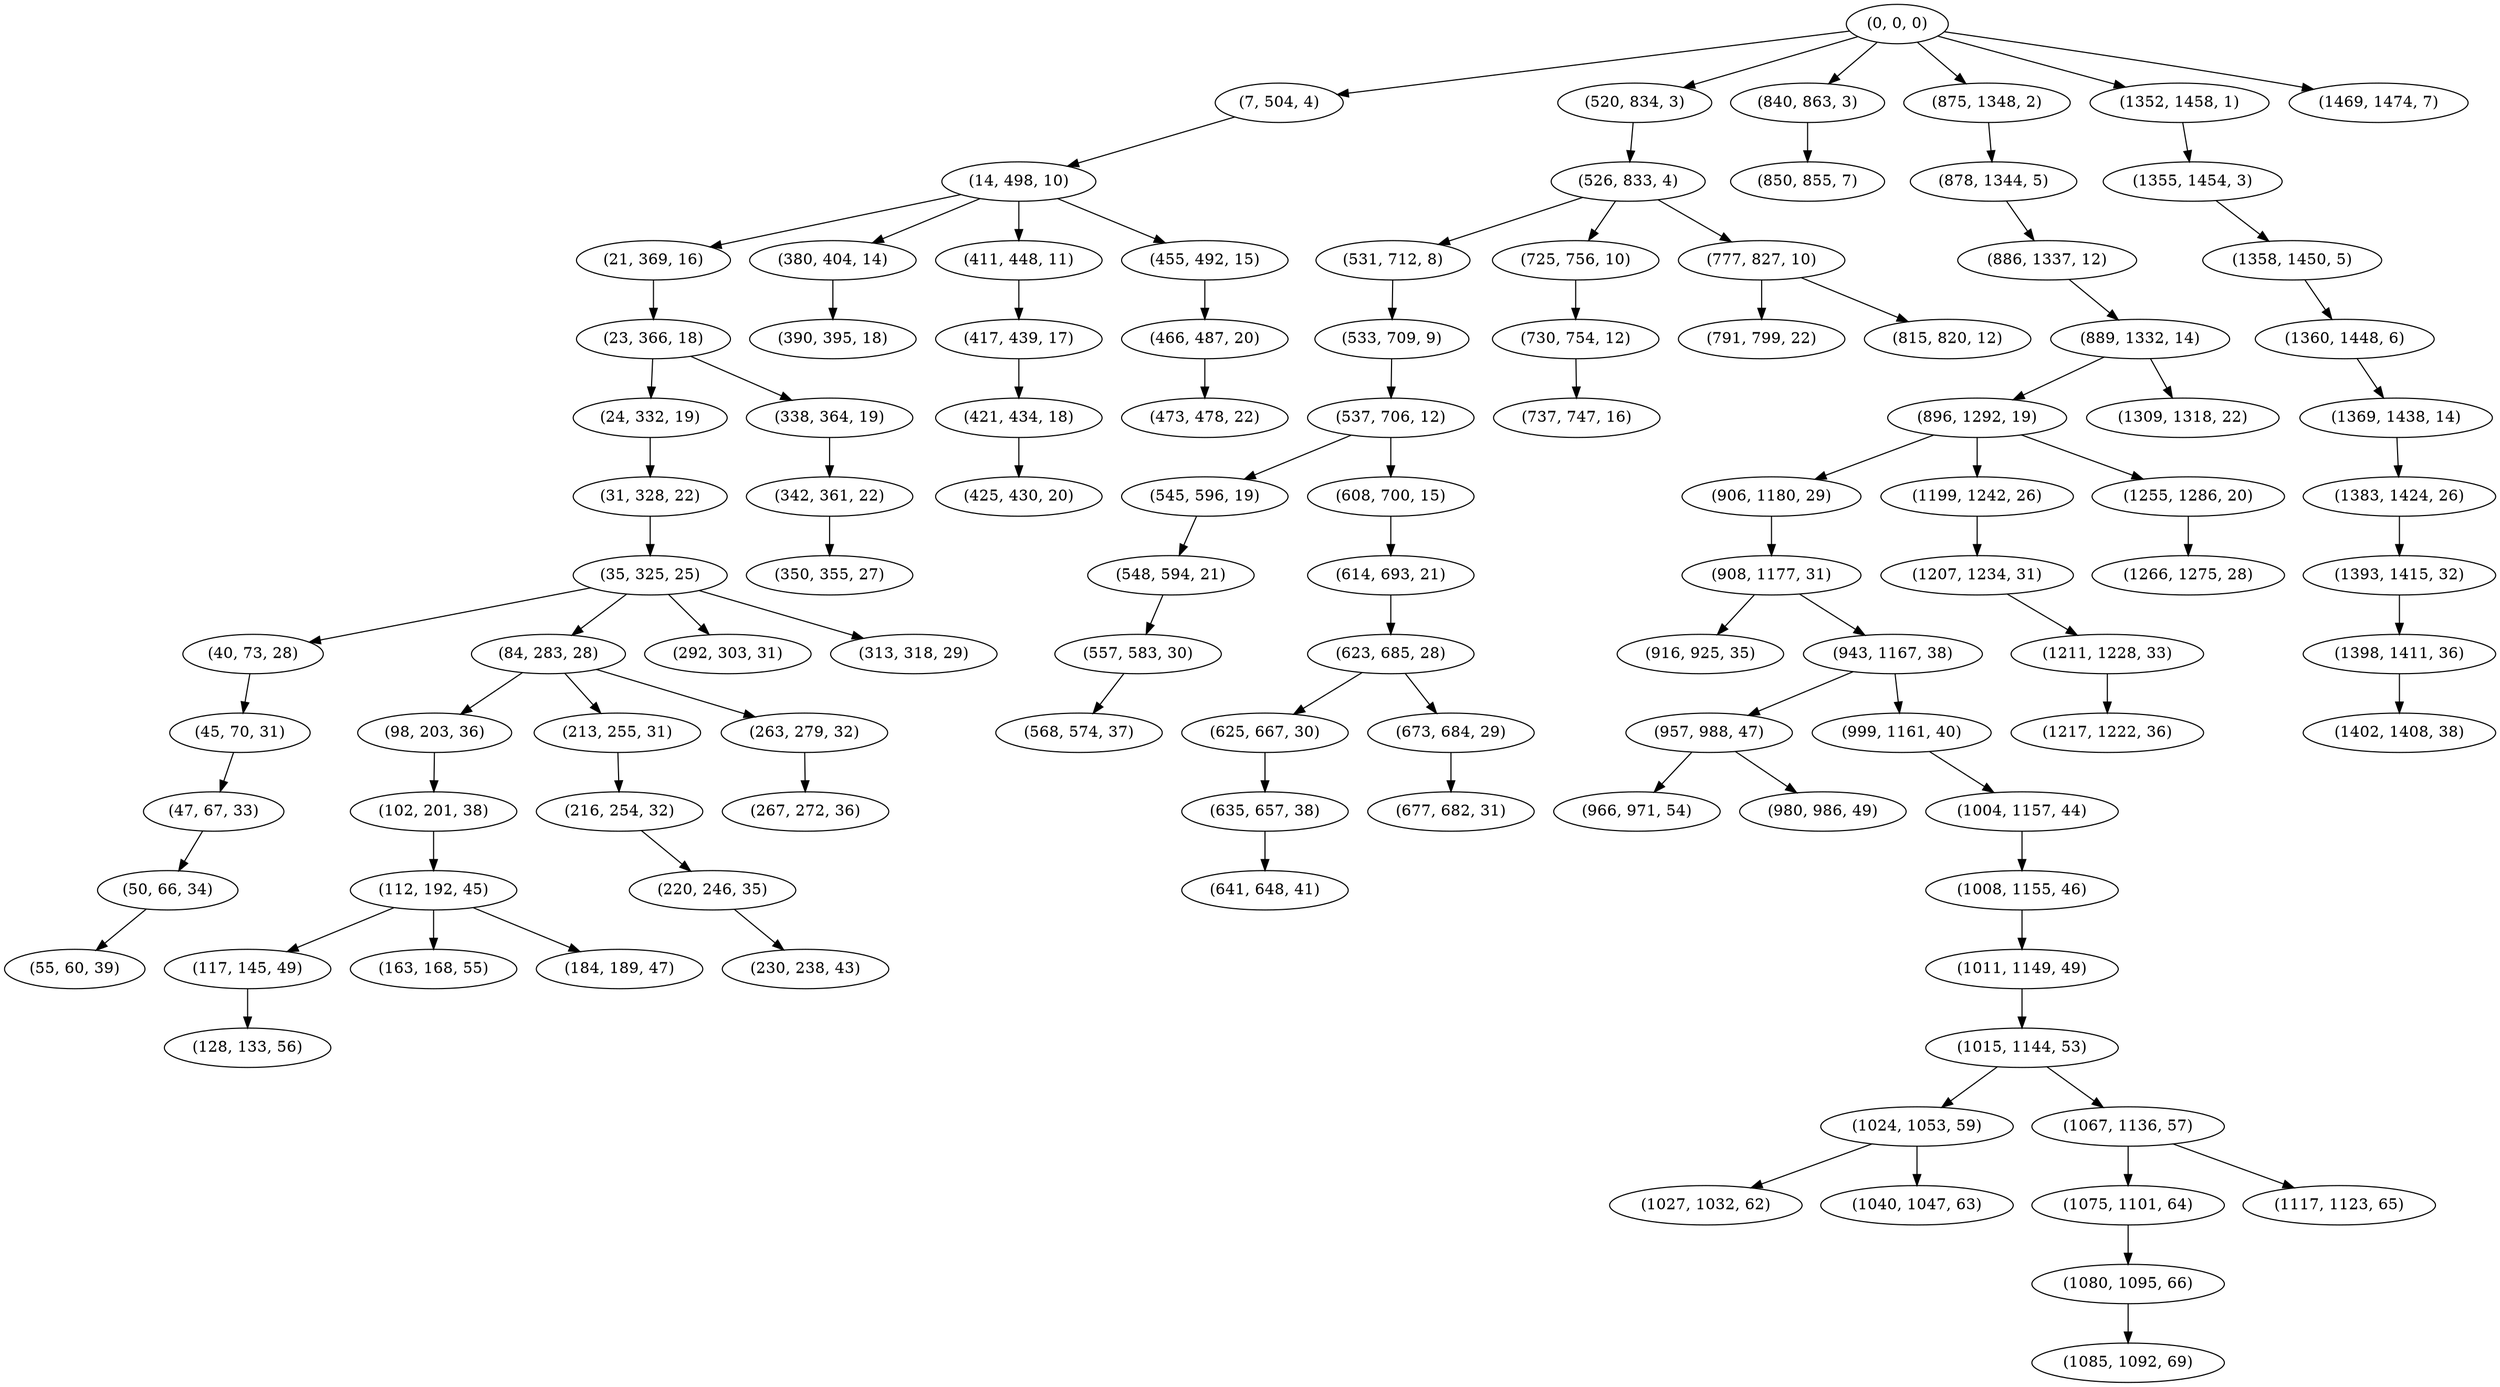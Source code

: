 digraph tree {
    "(0, 0, 0)";
    "(7, 504, 4)";
    "(14, 498, 10)";
    "(21, 369, 16)";
    "(23, 366, 18)";
    "(24, 332, 19)";
    "(31, 328, 22)";
    "(35, 325, 25)";
    "(40, 73, 28)";
    "(45, 70, 31)";
    "(47, 67, 33)";
    "(50, 66, 34)";
    "(55, 60, 39)";
    "(84, 283, 28)";
    "(98, 203, 36)";
    "(102, 201, 38)";
    "(112, 192, 45)";
    "(117, 145, 49)";
    "(128, 133, 56)";
    "(163, 168, 55)";
    "(184, 189, 47)";
    "(213, 255, 31)";
    "(216, 254, 32)";
    "(220, 246, 35)";
    "(230, 238, 43)";
    "(263, 279, 32)";
    "(267, 272, 36)";
    "(292, 303, 31)";
    "(313, 318, 29)";
    "(338, 364, 19)";
    "(342, 361, 22)";
    "(350, 355, 27)";
    "(380, 404, 14)";
    "(390, 395, 18)";
    "(411, 448, 11)";
    "(417, 439, 17)";
    "(421, 434, 18)";
    "(425, 430, 20)";
    "(455, 492, 15)";
    "(466, 487, 20)";
    "(473, 478, 22)";
    "(520, 834, 3)";
    "(526, 833, 4)";
    "(531, 712, 8)";
    "(533, 709, 9)";
    "(537, 706, 12)";
    "(545, 596, 19)";
    "(548, 594, 21)";
    "(557, 583, 30)";
    "(568, 574, 37)";
    "(608, 700, 15)";
    "(614, 693, 21)";
    "(623, 685, 28)";
    "(625, 667, 30)";
    "(635, 657, 38)";
    "(641, 648, 41)";
    "(673, 684, 29)";
    "(677, 682, 31)";
    "(725, 756, 10)";
    "(730, 754, 12)";
    "(737, 747, 16)";
    "(777, 827, 10)";
    "(791, 799, 22)";
    "(815, 820, 12)";
    "(840, 863, 3)";
    "(850, 855, 7)";
    "(875, 1348, 2)";
    "(878, 1344, 5)";
    "(886, 1337, 12)";
    "(889, 1332, 14)";
    "(896, 1292, 19)";
    "(906, 1180, 29)";
    "(908, 1177, 31)";
    "(916, 925, 35)";
    "(943, 1167, 38)";
    "(957, 988, 47)";
    "(966, 971, 54)";
    "(980, 986, 49)";
    "(999, 1161, 40)";
    "(1004, 1157, 44)";
    "(1008, 1155, 46)";
    "(1011, 1149, 49)";
    "(1015, 1144, 53)";
    "(1024, 1053, 59)";
    "(1027, 1032, 62)";
    "(1040, 1047, 63)";
    "(1067, 1136, 57)";
    "(1075, 1101, 64)";
    "(1080, 1095, 66)";
    "(1085, 1092, 69)";
    "(1117, 1123, 65)";
    "(1199, 1242, 26)";
    "(1207, 1234, 31)";
    "(1211, 1228, 33)";
    "(1217, 1222, 36)";
    "(1255, 1286, 20)";
    "(1266, 1275, 28)";
    "(1309, 1318, 22)";
    "(1352, 1458, 1)";
    "(1355, 1454, 3)";
    "(1358, 1450, 5)";
    "(1360, 1448, 6)";
    "(1369, 1438, 14)";
    "(1383, 1424, 26)";
    "(1393, 1415, 32)";
    "(1398, 1411, 36)";
    "(1402, 1408, 38)";
    "(1469, 1474, 7)";
    "(0, 0, 0)" -> "(7, 504, 4)";
    "(0, 0, 0)" -> "(520, 834, 3)";
    "(0, 0, 0)" -> "(840, 863, 3)";
    "(0, 0, 0)" -> "(875, 1348, 2)";
    "(0, 0, 0)" -> "(1352, 1458, 1)";
    "(0, 0, 0)" -> "(1469, 1474, 7)";
    "(7, 504, 4)" -> "(14, 498, 10)";
    "(14, 498, 10)" -> "(21, 369, 16)";
    "(14, 498, 10)" -> "(380, 404, 14)";
    "(14, 498, 10)" -> "(411, 448, 11)";
    "(14, 498, 10)" -> "(455, 492, 15)";
    "(21, 369, 16)" -> "(23, 366, 18)";
    "(23, 366, 18)" -> "(24, 332, 19)";
    "(23, 366, 18)" -> "(338, 364, 19)";
    "(24, 332, 19)" -> "(31, 328, 22)";
    "(31, 328, 22)" -> "(35, 325, 25)";
    "(35, 325, 25)" -> "(40, 73, 28)";
    "(35, 325, 25)" -> "(84, 283, 28)";
    "(35, 325, 25)" -> "(292, 303, 31)";
    "(35, 325, 25)" -> "(313, 318, 29)";
    "(40, 73, 28)" -> "(45, 70, 31)";
    "(45, 70, 31)" -> "(47, 67, 33)";
    "(47, 67, 33)" -> "(50, 66, 34)";
    "(50, 66, 34)" -> "(55, 60, 39)";
    "(84, 283, 28)" -> "(98, 203, 36)";
    "(84, 283, 28)" -> "(213, 255, 31)";
    "(84, 283, 28)" -> "(263, 279, 32)";
    "(98, 203, 36)" -> "(102, 201, 38)";
    "(102, 201, 38)" -> "(112, 192, 45)";
    "(112, 192, 45)" -> "(117, 145, 49)";
    "(112, 192, 45)" -> "(163, 168, 55)";
    "(112, 192, 45)" -> "(184, 189, 47)";
    "(117, 145, 49)" -> "(128, 133, 56)";
    "(213, 255, 31)" -> "(216, 254, 32)";
    "(216, 254, 32)" -> "(220, 246, 35)";
    "(220, 246, 35)" -> "(230, 238, 43)";
    "(263, 279, 32)" -> "(267, 272, 36)";
    "(338, 364, 19)" -> "(342, 361, 22)";
    "(342, 361, 22)" -> "(350, 355, 27)";
    "(380, 404, 14)" -> "(390, 395, 18)";
    "(411, 448, 11)" -> "(417, 439, 17)";
    "(417, 439, 17)" -> "(421, 434, 18)";
    "(421, 434, 18)" -> "(425, 430, 20)";
    "(455, 492, 15)" -> "(466, 487, 20)";
    "(466, 487, 20)" -> "(473, 478, 22)";
    "(520, 834, 3)" -> "(526, 833, 4)";
    "(526, 833, 4)" -> "(531, 712, 8)";
    "(526, 833, 4)" -> "(725, 756, 10)";
    "(526, 833, 4)" -> "(777, 827, 10)";
    "(531, 712, 8)" -> "(533, 709, 9)";
    "(533, 709, 9)" -> "(537, 706, 12)";
    "(537, 706, 12)" -> "(545, 596, 19)";
    "(537, 706, 12)" -> "(608, 700, 15)";
    "(545, 596, 19)" -> "(548, 594, 21)";
    "(548, 594, 21)" -> "(557, 583, 30)";
    "(557, 583, 30)" -> "(568, 574, 37)";
    "(608, 700, 15)" -> "(614, 693, 21)";
    "(614, 693, 21)" -> "(623, 685, 28)";
    "(623, 685, 28)" -> "(625, 667, 30)";
    "(623, 685, 28)" -> "(673, 684, 29)";
    "(625, 667, 30)" -> "(635, 657, 38)";
    "(635, 657, 38)" -> "(641, 648, 41)";
    "(673, 684, 29)" -> "(677, 682, 31)";
    "(725, 756, 10)" -> "(730, 754, 12)";
    "(730, 754, 12)" -> "(737, 747, 16)";
    "(777, 827, 10)" -> "(791, 799, 22)";
    "(777, 827, 10)" -> "(815, 820, 12)";
    "(840, 863, 3)" -> "(850, 855, 7)";
    "(875, 1348, 2)" -> "(878, 1344, 5)";
    "(878, 1344, 5)" -> "(886, 1337, 12)";
    "(886, 1337, 12)" -> "(889, 1332, 14)";
    "(889, 1332, 14)" -> "(896, 1292, 19)";
    "(889, 1332, 14)" -> "(1309, 1318, 22)";
    "(896, 1292, 19)" -> "(906, 1180, 29)";
    "(896, 1292, 19)" -> "(1199, 1242, 26)";
    "(896, 1292, 19)" -> "(1255, 1286, 20)";
    "(906, 1180, 29)" -> "(908, 1177, 31)";
    "(908, 1177, 31)" -> "(916, 925, 35)";
    "(908, 1177, 31)" -> "(943, 1167, 38)";
    "(943, 1167, 38)" -> "(957, 988, 47)";
    "(943, 1167, 38)" -> "(999, 1161, 40)";
    "(957, 988, 47)" -> "(966, 971, 54)";
    "(957, 988, 47)" -> "(980, 986, 49)";
    "(999, 1161, 40)" -> "(1004, 1157, 44)";
    "(1004, 1157, 44)" -> "(1008, 1155, 46)";
    "(1008, 1155, 46)" -> "(1011, 1149, 49)";
    "(1011, 1149, 49)" -> "(1015, 1144, 53)";
    "(1015, 1144, 53)" -> "(1024, 1053, 59)";
    "(1015, 1144, 53)" -> "(1067, 1136, 57)";
    "(1024, 1053, 59)" -> "(1027, 1032, 62)";
    "(1024, 1053, 59)" -> "(1040, 1047, 63)";
    "(1067, 1136, 57)" -> "(1075, 1101, 64)";
    "(1067, 1136, 57)" -> "(1117, 1123, 65)";
    "(1075, 1101, 64)" -> "(1080, 1095, 66)";
    "(1080, 1095, 66)" -> "(1085, 1092, 69)";
    "(1199, 1242, 26)" -> "(1207, 1234, 31)";
    "(1207, 1234, 31)" -> "(1211, 1228, 33)";
    "(1211, 1228, 33)" -> "(1217, 1222, 36)";
    "(1255, 1286, 20)" -> "(1266, 1275, 28)";
    "(1352, 1458, 1)" -> "(1355, 1454, 3)";
    "(1355, 1454, 3)" -> "(1358, 1450, 5)";
    "(1358, 1450, 5)" -> "(1360, 1448, 6)";
    "(1360, 1448, 6)" -> "(1369, 1438, 14)";
    "(1369, 1438, 14)" -> "(1383, 1424, 26)";
    "(1383, 1424, 26)" -> "(1393, 1415, 32)";
    "(1393, 1415, 32)" -> "(1398, 1411, 36)";
    "(1398, 1411, 36)" -> "(1402, 1408, 38)";
}

